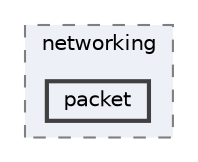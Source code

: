 digraph "packet"
{
 // LATEX_PDF_SIZE
  bgcolor="transparent";
  edge [fontname=Helvetica,fontsize=10,labelfontname=Helvetica,labelfontsize=10];
  node [fontname=Helvetica,fontsize=10,shape=box,height=0.2,width=0.4];
  compound=true
  subgraph clusterdir_91135077b18e22c4cdc588003091b8c7 {
    graph [ bgcolor="#edf0f7", pencolor="grey50", label="networking", fontname=Helvetica,fontsize=10 style="filled,dashed", URL="dir_91135077b18e22c4cdc588003091b8c7.html",tooltip=""]
  dir_2cc5caac5c463c8f3475805a6df26b3e [label="packet", fillcolor="#edf0f7", color="grey25", style="filled,bold", URL="dir_2cc5caac5c463c8f3475805a6df26b3e.html",tooltip=""];
  }
}

